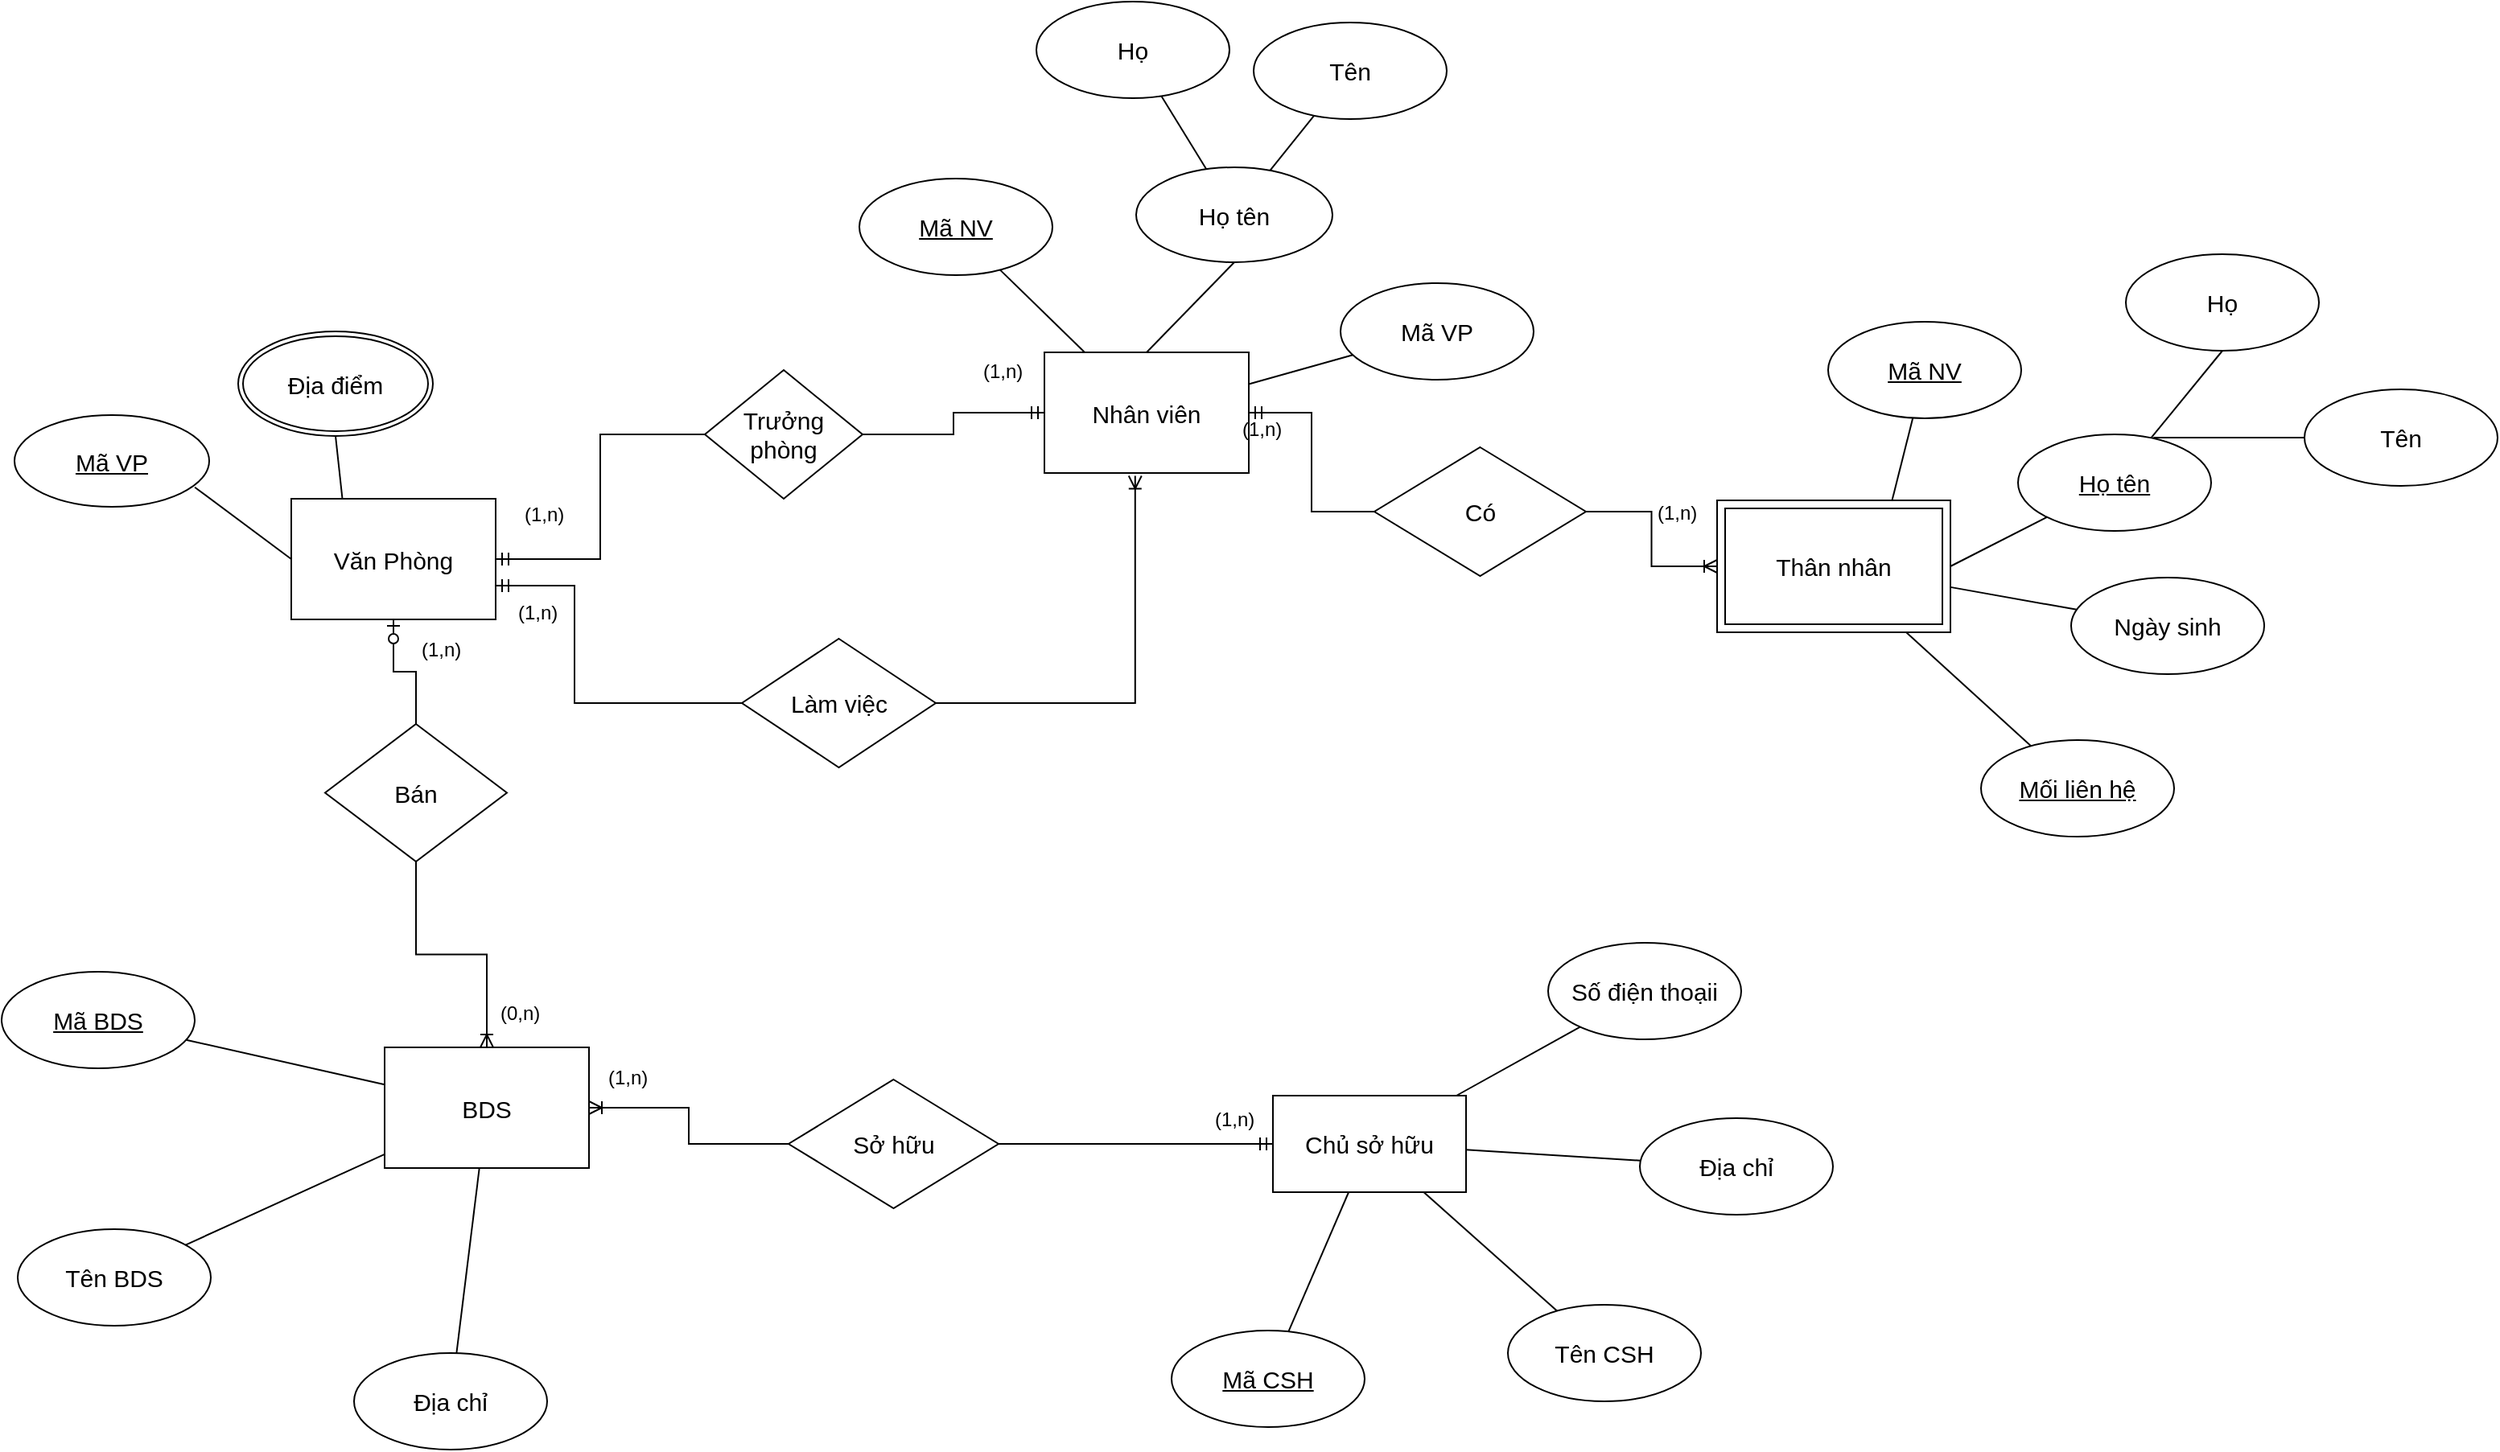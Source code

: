 <mxfile version="16.5.1" type="device"><diagram id="eqY3Nx-onFiwXQw6mbY4" name="Trang-1"><mxGraphModel dx="1421" dy="1062" grid="0" gridSize="10" guides="0" tooltips="1" connect="1" arrows="1" fold="1" page="0" pageScale="1" pageWidth="850" pageHeight="1100" math="0" shadow="0"><root><mxCell id="0"/><mxCell id="1" parent="0"/><mxCell id="xRGicdvHKVLGor942UCx-29" style="edgeStyle=none;shape=connector;rounded=0;orthogonalLoop=1;jettySize=auto;html=1;exitX=0.5;exitY=0;exitDx=0;exitDy=0;entryX=0.5;entryY=1;entryDx=0;entryDy=0;labelBackgroundColor=default;fontFamily=Helvetica;fontSize=15;fontColor=default;endArrow=none;endFill=0;strokeColor=default;" parent="1" source="xRGicdvHKVLGor942UCx-32" target="xRGicdvHKVLGor942UCx-22" edge="1"><mxGeometry relative="1" as="geometry"/></mxCell><mxCell id="xRGicdvHKVLGor942UCx-30" style="edgeStyle=none;shape=connector;rounded=0;orthogonalLoop=1;jettySize=auto;html=1;exitX=0.25;exitY=0;exitDx=0;exitDy=0;entryX=0.5;entryY=1;entryDx=0;entryDy=0;labelBackgroundColor=default;fontFamily=Helvetica;fontSize=15;fontColor=default;endArrow=none;endFill=0;strokeColor=default;" parent="1" source="xRGicdvHKVLGor942UCx-1" target="xRGicdvHKVLGor942UCx-5" edge="1"><mxGeometry relative="1" as="geometry"/></mxCell><mxCell id="xRGicdvHKVLGor942UCx-31" style="edgeStyle=none;shape=connector;rounded=0;orthogonalLoop=1;jettySize=auto;html=1;exitX=0;exitY=0.5;exitDx=0;exitDy=0;entryX=0.926;entryY=0.787;entryDx=0;entryDy=0;labelBackgroundColor=default;fontFamily=Helvetica;fontSize=15;fontColor=default;endArrow=none;endFill=0;strokeColor=default;entryPerimeter=0;" parent="1" source="xRGicdvHKVLGor942UCx-1" target="xRGicdvHKVLGor942UCx-4" edge="1"><mxGeometry relative="1" as="geometry"/></mxCell><mxCell id="xRGicdvHKVLGor942UCx-70" value="" style="edgeStyle=orthogonalEdgeStyle;shape=connector;rounded=0;orthogonalLoop=1;jettySize=auto;html=1;labelBackgroundColor=default;fontFamily=Helvetica;fontSize=15;fontColor=default;endArrow=none;endFill=0;strokeColor=default;entryX=0;entryY=0.5;entryDx=0;entryDy=0;startArrow=ERmandOne;startFill=0;" parent="1" source="xRGicdvHKVLGor942UCx-1" target="xRGicdvHKVLGor942UCx-69" edge="1"><mxGeometry relative="1" as="geometry"><Array as="points"><mxPoint x="200" y="151"/><mxPoint x="200" y="224"/></Array></mxGeometry></mxCell><mxCell id="xRGicdvHKVLGor942UCx-76" value="" style="edgeStyle=orthogonalEdgeStyle;shape=connector;rounded=0;orthogonalLoop=1;jettySize=auto;html=1;labelBackgroundColor=default;fontFamily=Helvetica;fontSize=15;fontColor=default;endArrow=none;endFill=0;strokeColor=default;startArrow=ERzeroToOne;startFill=0;" parent="1" source="xRGicdvHKVLGor942UCx-1" target="xRGicdvHKVLGor942UCx-75" edge="1"><mxGeometry relative="1" as="geometry"/></mxCell><mxCell id="N49ew8GK__f--li87UE7-2" value="" style="edgeStyle=orthogonalEdgeStyle;rounded=0;orthogonalLoop=1;jettySize=auto;html=1;endArrow=none;endFill=0;startArrow=ERmandOne;startFill=0;" edge="1" parent="1" source="xRGicdvHKVLGor942UCx-1" target="N49ew8GK__f--li87UE7-1"><mxGeometry relative="1" as="geometry"/></mxCell><object label="Văn Phòng" id="xRGicdvHKVLGor942UCx-1"><mxCell style="whiteSpace=wrap;html=1;align=center;fontSize=15;" parent="1" vertex="1"><mxGeometry x="24" y="97" width="127" height="75" as="geometry"/></mxCell></object><mxCell id="xRGicdvHKVLGor942UCx-4" value="Mã VP" style="ellipse;whiteSpace=wrap;html=1;align=center;fontSize=15;fontStyle=4" parent="1" vertex="1"><mxGeometry x="-148" y="45" width="121" height="57" as="geometry"/></mxCell><mxCell id="xRGicdvHKVLGor942UCx-5" value="Địa điểm" style="ellipse;shape=doubleEllipse;margin=3;whiteSpace=wrap;html=1;align=center;fontSize=15;" parent="1" vertex="1"><mxGeometry x="-9" y="-7" width="121" height="65" as="geometry"/></mxCell><mxCell id="xRGicdvHKVLGor942UCx-24" value="" style="edgeStyle=none;shape=connector;rounded=0;orthogonalLoop=1;jettySize=auto;html=1;labelBackgroundColor=default;fontFamily=Helvetica;fontSize=15;fontColor=default;endArrow=none;endFill=0;strokeColor=default;" parent="1" source="xRGicdvHKVLGor942UCx-22" target="xRGicdvHKVLGor942UCx-23" edge="1"><mxGeometry relative="1" as="geometry"/></mxCell><mxCell id="xRGicdvHKVLGor942UCx-28" value="" style="edgeStyle=none;shape=connector;rounded=0;orthogonalLoop=1;jettySize=auto;html=1;labelBackgroundColor=default;fontFamily=Helvetica;fontSize=15;fontColor=default;endArrow=none;endFill=0;strokeColor=default;" parent="1" source="xRGicdvHKVLGor942UCx-22" target="xRGicdvHKVLGor942UCx-27" edge="1"><mxGeometry relative="1" as="geometry"/></mxCell><mxCell id="xRGicdvHKVLGor942UCx-22" value="Họ tên" style="ellipse;whiteSpace=wrap;html=1;align=center;fontSize=15;" parent="1" vertex="1"><mxGeometry x="549" y="-109" width="122" height="59" as="geometry"/></mxCell><mxCell id="xRGicdvHKVLGor942UCx-23" value="Họ" style="ellipse;whiteSpace=wrap;html=1;fontSize=15;" parent="1" vertex="1"><mxGeometry x="487" y="-212" width="120" height="60" as="geometry"/></mxCell><mxCell id="xRGicdvHKVLGor942UCx-27" value="Tên" style="ellipse;whiteSpace=wrap;html=1;fontSize=15;" parent="1" vertex="1"><mxGeometry x="622" y="-199" width="120" height="60" as="geometry"/></mxCell><mxCell id="xRGicdvHKVLGor942UCx-34" value="" style="edgeStyle=none;shape=connector;rounded=0;orthogonalLoop=1;jettySize=auto;html=1;labelBackgroundColor=default;fontFamily=Helvetica;fontSize=15;fontColor=default;endArrow=none;endFill=0;strokeColor=default;" parent="1" source="xRGicdvHKVLGor942UCx-32" target="xRGicdvHKVLGor942UCx-33" edge="1"><mxGeometry relative="1" as="geometry"/></mxCell><mxCell id="xRGicdvHKVLGor942UCx-36" value="" style="edgeStyle=none;shape=connector;rounded=0;orthogonalLoop=1;jettySize=auto;html=1;labelBackgroundColor=default;fontFamily=Helvetica;fontSize=15;fontColor=default;endArrow=none;endFill=0;strokeColor=default;" parent="1" source="xRGicdvHKVLGor942UCx-32" target="xRGicdvHKVLGor942UCx-35" edge="1"><mxGeometry relative="1" as="geometry"/></mxCell><mxCell id="xRGicdvHKVLGor942UCx-73" value="" style="edgeStyle=orthogonalEdgeStyle;shape=connector;rounded=0;orthogonalLoop=1;jettySize=auto;html=1;labelBackgroundColor=default;fontFamily=Helvetica;fontSize=15;fontColor=default;endArrow=none;endFill=0;strokeColor=default;entryX=0;entryY=0.5;entryDx=0;entryDy=0;startArrow=ERmandOne;startFill=0;" parent="1" source="xRGicdvHKVLGor942UCx-32" target="xRGicdvHKVLGor942UCx-72" edge="1"><mxGeometry relative="1" as="geometry"/></mxCell><object label="Nhân viên" id="xRGicdvHKVLGor942UCx-32"><mxCell style="whiteSpace=wrap;html=1;align=center;fontSize=15;" parent="1" vertex="1"><mxGeometry x="492" y="6" width="127" height="75" as="geometry"/></mxCell></object><mxCell id="xRGicdvHKVLGor942UCx-33" value="Mã NV" style="ellipse;whiteSpace=wrap;html=1;fontSize=15;fontStyle=4" parent="1" vertex="1"><mxGeometry x="377" y="-102" width="120" height="60" as="geometry"/></mxCell><mxCell id="xRGicdvHKVLGor942UCx-35" value="Mã VP" style="ellipse;whiteSpace=wrap;html=1;fontSize=15;" parent="1" vertex="1"><mxGeometry x="676" y="-37" width="120" height="60" as="geometry"/></mxCell><mxCell id="xRGicdvHKVLGor942UCx-42" value="" style="edgeStyle=none;shape=connector;rounded=0;orthogonalLoop=1;jettySize=auto;html=1;labelBackgroundColor=default;fontFamily=Helvetica;fontSize=15;fontColor=default;endArrow=none;endFill=0;strokeColor=default;exitX=1;exitY=0.5;exitDx=0;exitDy=0;" parent="1" source="xRGicdvHKVLGor942UCx-38" target="xRGicdvHKVLGor942UCx-39" edge="1"><mxGeometry relative="1" as="geometry"/></mxCell><mxCell id="xRGicdvHKVLGor942UCx-44" value="" style="edgeStyle=none;shape=connector;rounded=0;orthogonalLoop=1;jettySize=auto;html=1;labelBackgroundColor=default;fontFamily=Helvetica;fontSize=15;fontColor=default;endArrow=none;endFill=0;strokeColor=default;exitX=0.75;exitY=0;exitDx=0;exitDy=0;" parent="1" source="xRGicdvHKVLGor942UCx-38" target="xRGicdvHKVLGor942UCx-43" edge="1"><mxGeometry relative="1" as="geometry"/></mxCell><mxCell id="xRGicdvHKVLGor942UCx-53" value="" style="edgeStyle=none;shape=connector;rounded=0;orthogonalLoop=1;jettySize=auto;html=1;labelBackgroundColor=default;fontFamily=Helvetica;fontSize=15;fontColor=default;endArrow=none;endFill=0;strokeColor=default;" parent="1" source="xRGicdvHKVLGor942UCx-38" target="xRGicdvHKVLGor942UCx-52" edge="1"><mxGeometry relative="1" as="geometry"/></mxCell><mxCell id="xRGicdvHKVLGor942UCx-55" value="" style="edgeStyle=none;shape=connector;rounded=0;orthogonalLoop=1;jettySize=auto;html=1;labelBackgroundColor=default;fontFamily=Helvetica;fontSize=15;fontColor=default;endArrow=none;endFill=0;strokeColor=default;" parent="1" source="xRGicdvHKVLGor942UCx-38" target="xRGicdvHKVLGor942UCx-54" edge="1"><mxGeometry relative="1" as="geometry"/></mxCell><mxCell id="xRGicdvHKVLGor942UCx-38" value="Thân nhân" style="shape=ext;margin=3;double=1;whiteSpace=wrap;html=1;align=center;fontFamily=Helvetica;fontSize=15;fontColor=default;strokeColor=default;fillColor=default;" parent="1" vertex="1"><mxGeometry x="910" y="98" width="145" height="82" as="geometry"/></mxCell><mxCell id="xRGicdvHKVLGor942UCx-39" value="Họ tên" style="ellipse;whiteSpace=wrap;html=1;fontSize=15;fontStyle=4" parent="1" vertex="1"><mxGeometry x="1097" y="57" width="120" height="60" as="geometry"/></mxCell><mxCell id="xRGicdvHKVLGor942UCx-43" value="Mã NV" style="ellipse;whiteSpace=wrap;html=1;fontSize=15;fontStyle=4" parent="1" vertex="1"><mxGeometry x="979" y="-13" width="120" height="60" as="geometry"/></mxCell><mxCell id="xRGicdvHKVLGor942UCx-48" style="edgeStyle=none;shape=connector;rounded=0;orthogonalLoop=1;jettySize=auto;html=1;exitX=0;exitY=0.5;exitDx=0;exitDy=0;labelBackgroundColor=default;fontFamily=Helvetica;fontSize=15;fontColor=default;endArrow=none;endFill=0;strokeColor=default;" parent="1" source="xRGicdvHKVLGor942UCx-45" edge="1"><mxGeometry relative="1" as="geometry"><mxPoint x="1181.176" y="59.059" as="targetPoint"/></mxGeometry></mxCell><mxCell id="xRGicdvHKVLGor942UCx-45" value="Tên" style="ellipse;whiteSpace=wrap;html=1;fontSize=15;" parent="1" vertex="1"><mxGeometry x="1275" y="29" width="120" height="60" as="geometry"/></mxCell><mxCell id="xRGicdvHKVLGor942UCx-47" style="edgeStyle=none;shape=connector;rounded=0;orthogonalLoop=1;jettySize=auto;html=1;exitX=0.5;exitY=1;exitDx=0;exitDy=0;labelBackgroundColor=default;fontFamily=Helvetica;fontSize=15;fontColor=default;endArrow=none;endFill=0;strokeColor=default;" parent="1" source="xRGicdvHKVLGor942UCx-46" target="xRGicdvHKVLGor942UCx-39" edge="1"><mxGeometry relative="1" as="geometry"/></mxCell><mxCell id="xRGicdvHKVLGor942UCx-46" value="Họ" style="ellipse;whiteSpace=wrap;html=1;fontSize=15;" parent="1" vertex="1"><mxGeometry x="1164" y="-55" width="120" height="60" as="geometry"/></mxCell><mxCell id="xRGicdvHKVLGor942UCx-52" value="Ngày sinh" style="ellipse;whiteSpace=wrap;html=1;fontSize=15;" parent="1" vertex="1"><mxGeometry x="1130" y="146" width="120" height="60" as="geometry"/></mxCell><mxCell id="xRGicdvHKVLGor942UCx-54" value="Mối liên hệ" style="ellipse;whiteSpace=wrap;html=1;fontSize=15;fontStyle=4" parent="1" vertex="1"><mxGeometry x="1074" y="247" width="120" height="60" as="geometry"/></mxCell><mxCell id="xRGicdvHKVLGor942UCx-58" value="" style="edgeStyle=none;shape=connector;rounded=0;orthogonalLoop=1;jettySize=auto;html=1;labelBackgroundColor=default;fontFamily=Helvetica;fontSize=15;fontColor=default;endArrow=none;endFill=0;strokeColor=default;" parent="1" source="xRGicdvHKVLGor942UCx-56" target="xRGicdvHKVLGor942UCx-57" edge="1"><mxGeometry relative="1" as="geometry"/></mxCell><mxCell id="xRGicdvHKVLGor942UCx-60" value="" style="edgeStyle=none;shape=connector;rounded=0;orthogonalLoop=1;jettySize=auto;html=1;labelBackgroundColor=default;fontFamily=Helvetica;fontSize=15;fontColor=default;endArrow=none;endFill=0;strokeColor=default;" parent="1" source="xRGicdvHKVLGor942UCx-56" target="xRGicdvHKVLGor942UCx-59" edge="1"><mxGeometry relative="1" as="geometry"/></mxCell><mxCell id="xRGicdvHKVLGor942UCx-66" value="" style="edgeStyle=none;shape=connector;rounded=0;orthogonalLoop=1;jettySize=auto;html=1;labelBackgroundColor=default;fontFamily=Helvetica;fontSize=15;fontColor=default;endArrow=none;endFill=0;strokeColor=default;" parent="1" source="xRGicdvHKVLGor942UCx-56" target="xRGicdvHKVLGor942UCx-65" edge="1"><mxGeometry relative="1" as="geometry"/></mxCell><mxCell id="xRGicdvHKVLGor942UCx-80" value="" style="edgeStyle=orthogonalEdgeStyle;shape=connector;rounded=0;orthogonalLoop=1;jettySize=auto;html=1;labelBackgroundColor=default;fontFamily=Helvetica;fontSize=15;fontColor=default;endArrow=none;endFill=0;strokeColor=default;startArrow=ERoneToMany;startFill=0;" parent="1" source="xRGicdvHKVLGor942UCx-56" target="xRGicdvHKVLGor942UCx-79" edge="1"><mxGeometry relative="1" as="geometry"/></mxCell><object label="BDS" id="xRGicdvHKVLGor942UCx-56"><mxCell style="whiteSpace=wrap;html=1;align=center;fontSize=15;" parent="1" vertex="1"><mxGeometry x="82" y="438" width="127" height="75" as="geometry"/></mxCell></object><mxCell id="xRGicdvHKVLGor942UCx-57" value="Mã BDS" style="ellipse;whiteSpace=wrap;html=1;fontSize=15;fontStyle=4" parent="1" vertex="1"><mxGeometry x="-156" y="391" width="120" height="60" as="geometry"/></mxCell><mxCell id="xRGicdvHKVLGor942UCx-59" value="Tên BDS" style="ellipse;whiteSpace=wrap;html=1;fontSize=15;" parent="1" vertex="1"><mxGeometry x="-146" y="551" width="120" height="60" as="geometry"/></mxCell><mxCell id="xRGicdvHKVLGor942UCx-65" value="Địa chỉ" style="ellipse;whiteSpace=wrap;html=1;fontSize=15;" parent="1" vertex="1"><mxGeometry x="63" y="628" width="120" height="60" as="geometry"/></mxCell><mxCell id="xRGicdvHKVLGor942UCx-71" style="edgeStyle=orthogonalEdgeStyle;shape=connector;rounded=0;orthogonalLoop=1;jettySize=auto;html=1;exitX=1;exitY=0.5;exitDx=0;exitDy=0;entryX=0.444;entryY=1.023;entryDx=0;entryDy=0;labelBackgroundColor=default;fontFamily=Helvetica;fontSize=15;fontColor=default;endArrow=ERoneToMany;endFill=0;strokeColor=default;entryPerimeter=0;" parent="1" source="xRGicdvHKVLGor942UCx-69" target="xRGicdvHKVLGor942UCx-32" edge="1"><mxGeometry relative="1" as="geometry"/></mxCell><mxCell id="xRGicdvHKVLGor942UCx-69" value="Làm việc" style="rhombus;whiteSpace=wrap;html=1;fontSize=15;" parent="1" vertex="1"><mxGeometry x="304" y="184" width="120.5" height="80" as="geometry"/></mxCell><mxCell id="xRGicdvHKVLGor942UCx-74" style="edgeStyle=orthogonalEdgeStyle;shape=connector;rounded=0;orthogonalLoop=1;jettySize=auto;html=1;exitX=1;exitY=0.5;exitDx=0;exitDy=0;entryX=0;entryY=0.5;entryDx=0;entryDy=0;labelBackgroundColor=default;fontFamily=Helvetica;fontSize=15;fontColor=default;endArrow=ERoneToMany;endFill=0;strokeColor=default;" parent="1" source="xRGicdvHKVLGor942UCx-72" target="xRGicdvHKVLGor942UCx-38" edge="1"><mxGeometry relative="1" as="geometry"/></mxCell><mxCell id="xRGicdvHKVLGor942UCx-72" value="Có" style="rhombus;whiteSpace=wrap;html=1;fontSize=15;" parent="1" vertex="1"><mxGeometry x="697" y="65" width="131.5" height="80" as="geometry"/></mxCell><mxCell id="xRGicdvHKVLGor942UCx-77" style="edgeStyle=orthogonalEdgeStyle;shape=connector;rounded=0;orthogonalLoop=1;jettySize=auto;html=1;exitX=0.5;exitY=1;exitDx=0;exitDy=0;entryX=0.5;entryY=0;entryDx=0;entryDy=0;labelBackgroundColor=default;fontFamily=Helvetica;fontSize=15;fontColor=default;endArrow=ERoneToMany;endFill=0;strokeColor=default;" parent="1" source="xRGicdvHKVLGor942UCx-75" target="xRGicdvHKVLGor942UCx-56" edge="1"><mxGeometry relative="1" as="geometry"/></mxCell><mxCell id="xRGicdvHKVLGor942UCx-75" value="Bán" style="rhombus;whiteSpace=wrap;html=1;fontSize=15;" parent="1" vertex="1"><mxGeometry x="45" y="237" width="113" height="85.5" as="geometry"/></mxCell><mxCell id="xRGicdvHKVLGor942UCx-82" value="" style="edgeStyle=orthogonalEdgeStyle;shape=connector;rounded=0;orthogonalLoop=1;jettySize=auto;html=1;labelBackgroundColor=default;fontFamily=Helvetica;fontSize=15;fontColor=default;endArrow=ERmandOne;endFill=0;strokeColor=default;exitX=1;exitY=0.5;exitDx=0;exitDy=0;startArrow=none;startFill=0;" parent="1" source="xRGicdvHKVLGor942UCx-79" target="xRGicdvHKVLGor942UCx-81" edge="1"><mxGeometry relative="1" as="geometry"/></mxCell><mxCell id="xRGicdvHKVLGor942UCx-79" value="Sở hữu" style="rhombus;whiteSpace=wrap;html=1;fontSize=15;" parent="1" vertex="1"><mxGeometry x="333" y="458" width="130.5" height="80" as="geometry"/></mxCell><mxCell id="xRGicdvHKVLGor942UCx-84" value="" style="edgeStyle=none;shape=connector;rounded=0;orthogonalLoop=1;jettySize=auto;html=1;labelBackgroundColor=default;fontFamily=Helvetica;fontSize=15;fontColor=default;endArrow=none;endFill=0;strokeColor=default;" parent="1" source="xRGicdvHKVLGor942UCx-81" target="xRGicdvHKVLGor942UCx-83" edge="1"><mxGeometry relative="1" as="geometry"/></mxCell><mxCell id="xRGicdvHKVLGor942UCx-86" value="" style="edgeStyle=none;shape=connector;rounded=0;orthogonalLoop=1;jettySize=auto;html=1;labelBackgroundColor=default;fontFamily=Helvetica;fontSize=15;fontColor=default;endArrow=none;endFill=0;strokeColor=default;" parent="1" source="xRGicdvHKVLGor942UCx-81" target="xRGicdvHKVLGor942UCx-85" edge="1"><mxGeometry relative="1" as="geometry"/></mxCell><mxCell id="xRGicdvHKVLGor942UCx-88" value="" style="edgeStyle=none;shape=connector;rounded=0;orthogonalLoop=1;jettySize=auto;html=1;labelBackgroundColor=default;fontFamily=Helvetica;fontSize=15;fontColor=default;endArrow=none;endFill=0;strokeColor=default;" parent="1" source="xRGicdvHKVLGor942UCx-81" target="xRGicdvHKVLGor942UCx-87" edge="1"><mxGeometry relative="1" as="geometry"/></mxCell><mxCell id="xRGicdvHKVLGor942UCx-90" value="" style="edgeStyle=none;shape=connector;rounded=0;orthogonalLoop=1;jettySize=auto;html=1;labelBackgroundColor=default;fontFamily=Helvetica;fontSize=15;fontColor=default;endArrow=none;endFill=0;strokeColor=default;" parent="1" source="xRGicdvHKVLGor942UCx-81" target="xRGicdvHKVLGor942UCx-89" edge="1"><mxGeometry relative="1" as="geometry"/></mxCell><mxCell id="xRGicdvHKVLGor942UCx-81" value="Chủ sở hữu" style="whiteSpace=wrap;html=1;fontSize=15;" parent="1" vertex="1"><mxGeometry x="634" y="468" width="120" height="60" as="geometry"/></mxCell><mxCell id="xRGicdvHKVLGor942UCx-83" value="Mã CSH" style="ellipse;whiteSpace=wrap;html=1;fontSize=15;fontStyle=4" parent="1" vertex="1"><mxGeometry x="571" y="614" width="120" height="60" as="geometry"/></mxCell><mxCell id="xRGicdvHKVLGor942UCx-85" value="Tên CSH" style="ellipse;whiteSpace=wrap;html=1;fontSize=15;" parent="1" vertex="1"><mxGeometry x="780" y="598" width="120" height="60" as="geometry"/></mxCell><mxCell id="xRGicdvHKVLGor942UCx-87" value="Số điện thoạii" style="ellipse;whiteSpace=wrap;html=1;fontSize=15;" parent="1" vertex="1"><mxGeometry x="805" y="373" width="120" height="60" as="geometry"/></mxCell><mxCell id="xRGicdvHKVLGor942UCx-89" value="Địa chỉ" style="ellipse;whiteSpace=wrap;html=1;fontSize=15;" parent="1" vertex="1"><mxGeometry x="862" y="482" width="120" height="60" as="geometry"/></mxCell><mxCell id="B6AWdr1d0QTKqVkmnPax-1" value="(1,n)" style="text;strokeColor=none;fillColor=none;spacingLeft=4;spacingRight=4;overflow=hidden;rotatable=0;points=[[0,0.5],[1,0.5]];portConstraint=eastwest;fontSize=12;" parent="1" vertex="1"><mxGeometry x="609" y="40" width="40" height="30" as="geometry"/></mxCell><mxCell id="B6AWdr1d0QTKqVkmnPax-2" value="(1,n)" style="text;strokeColor=none;fillColor=none;spacingLeft=4;spacingRight=4;overflow=hidden;rotatable=0;points=[[0,0.5],[1,0.5]];portConstraint=eastwest;fontSize=12;" parent="1" vertex="1"><mxGeometry x="159" y="154" width="40" height="30" as="geometry"/></mxCell><mxCell id="B6AWdr1d0QTKqVkmnPax-3" value="(1,n)" style="text;strokeColor=none;fillColor=none;spacingLeft=4;spacingRight=4;overflow=hidden;rotatable=0;points=[[0,0.5],[1,0.5]];portConstraint=eastwest;fontSize=12;" parent="1" vertex="1"><mxGeometry x="215" y="443" width="40" height="30" as="geometry"/></mxCell><mxCell id="B6AWdr1d0QTKqVkmnPax-4" value="(1,n)" style="text;strokeColor=none;fillColor=none;spacingLeft=4;spacingRight=4;overflow=hidden;rotatable=0;points=[[0,0.5],[1,0.5]];portConstraint=eastwest;fontSize=12;" parent="1" vertex="1"><mxGeometry x="592" y="469" width="40" height="30" as="geometry"/></mxCell><mxCell id="B6AWdr1d0QTKqVkmnPax-5" value="(0,n)" style="text;strokeColor=none;fillColor=none;spacingLeft=4;spacingRight=4;overflow=hidden;rotatable=0;points=[[0,0.5],[1,0.5]];portConstraint=eastwest;fontSize=12;" parent="1" vertex="1"><mxGeometry x="148" y="403" width="40" height="30" as="geometry"/></mxCell><mxCell id="B6AWdr1d0QTKqVkmnPax-6" value="(1,n)" style="text;strokeColor=none;fillColor=none;spacingLeft=4;spacingRight=4;overflow=hidden;rotatable=0;points=[[0,0.5],[1,0.5]];portConstraint=eastwest;fontSize=12;" parent="1" vertex="1"><mxGeometry x="99" y="177" width="40" height="30" as="geometry"/></mxCell><mxCell id="B6AWdr1d0QTKqVkmnPax-7" value="(1,n)" style="text;strokeColor=none;fillColor=none;spacingLeft=4;spacingRight=4;overflow=hidden;rotatable=0;points=[[0,0.5],[1,0.5]];portConstraint=eastwest;fontSize=12;" parent="1" vertex="1"><mxGeometry x="867" y="92" width="40" height="30" as="geometry"/></mxCell><mxCell id="N49ew8GK__f--li87UE7-3" style="edgeStyle=orthogonalEdgeStyle;rounded=0;orthogonalLoop=1;jettySize=auto;html=1;exitX=1;exitY=0.5;exitDx=0;exitDy=0;entryX=0;entryY=0.5;entryDx=0;entryDy=0;endArrow=ERmandOne;endFill=0;" edge="1" parent="1" source="N49ew8GK__f--li87UE7-1" target="xRGicdvHKVLGor942UCx-32"><mxGeometry relative="1" as="geometry"/></mxCell><mxCell id="N49ew8GK__f--li87UE7-1" value="Trưởng phòng" style="rhombus;whiteSpace=wrap;html=1;fontSize=15;" vertex="1" parent="1"><mxGeometry x="281" y="17" width="98" height="80" as="geometry"/></mxCell><mxCell id="N49ew8GK__f--li87UE7-4" value="(1,n)" style="text;strokeColor=none;fillColor=none;spacingLeft=4;spacingRight=4;overflow=hidden;rotatable=0;points=[[0,0.5],[1,0.5]];portConstraint=eastwest;fontSize=12;" vertex="1" parent="1"><mxGeometry x="163" y="93" width="40" height="30" as="geometry"/></mxCell><mxCell id="N49ew8GK__f--li87UE7-5" value="(1,n)" style="text;strokeColor=none;fillColor=none;spacingLeft=4;spacingRight=4;overflow=hidden;rotatable=0;points=[[0,0.5],[1,0.5]];portConstraint=eastwest;fontSize=12;" vertex="1" parent="1"><mxGeometry x="448" y="4" width="40" height="30" as="geometry"/></mxCell></root></mxGraphModel></diagram></mxfile>